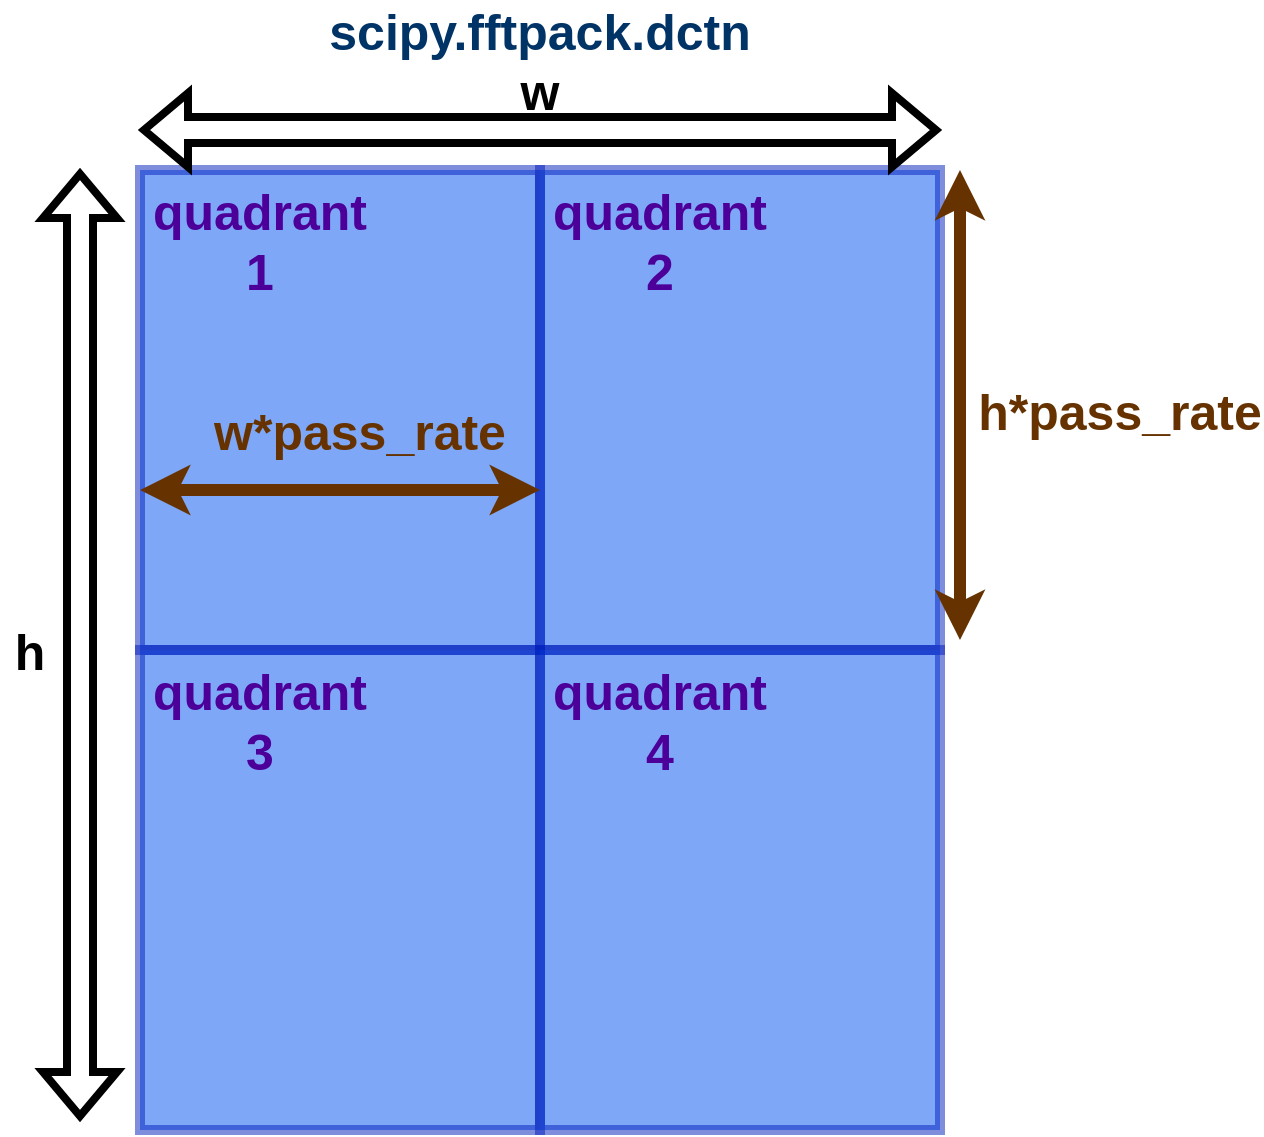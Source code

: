 <mxfile version="24.7.12">
  <diagram name="第 1 页" id="qiSRcWJFCNiIEZGMFFEE">
    <mxGraphModel dx="1434" dy="780" grid="1" gridSize="10" guides="1" tooltips="1" connect="1" arrows="1" fold="1" page="1" pageScale="1" pageWidth="827" pageHeight="1169" math="0" shadow="0">
      <root>
        <mxCell id="0" />
        <mxCell id="1" parent="0" />
        <mxCell id="kRwWgk1dzEiwsxOXkmfC-1" value="" style="rounded=0;whiteSpace=wrap;html=1;fillColor=#0050ef;strokeColor=#001DBC;fontColor=#ffffff;opacity=50;strokeWidth=5;" parent="1" vertex="1">
          <mxGeometry x="160" y="105" width="200" height="240" as="geometry" />
        </mxCell>
        <mxCell id="kRwWgk1dzEiwsxOXkmfC-2" value="" style="rounded=0;whiteSpace=wrap;html=1;fillColor=#0050ef;strokeColor=#001DBC;fontColor=#ffffff;opacity=50;strokeWidth=5;" parent="1" vertex="1">
          <mxGeometry x="360" y="105" width="200" height="240" as="geometry" />
        </mxCell>
        <mxCell id="kRwWgk1dzEiwsxOXkmfC-3" value="" style="rounded=0;whiteSpace=wrap;html=1;fillColor=#0050ef;strokeColor=#001DBC;fontColor=#ffffff;opacity=50;strokeWidth=5;" parent="1" vertex="1">
          <mxGeometry x="160" y="345" width="200" height="240" as="geometry" />
        </mxCell>
        <mxCell id="kRwWgk1dzEiwsxOXkmfC-4" value="" style="rounded=0;whiteSpace=wrap;html=1;fillColor=#0050ef;strokeColor=#001DBC;fontColor=#ffffff;opacity=50;strokeWidth=5;" parent="1" vertex="1">
          <mxGeometry x="360" y="345" width="200" height="240" as="geometry" />
        </mxCell>
        <mxCell id="StM3xn72SZKsdbeQE45I-1" value="scipy.fftpack.dctn" style="text;strokeColor=none;align=center;fillColor=none;html=1;verticalAlign=middle;whiteSpace=wrap;rounded=0;fontSize=25;fontStyle=1;fontColor=#003366;" vertex="1" parent="1">
          <mxGeometry x="230" y="20" width="260" height="30" as="geometry" />
        </mxCell>
        <mxCell id="StM3xn72SZKsdbeQE45I-2" value="quadrant&lt;div&gt;1&lt;/div&gt;" style="text;strokeColor=none;align=center;fillColor=none;html=1;verticalAlign=middle;whiteSpace=wrap;rounded=0;fontSize=25;fontStyle=1;fontColor=#4C0099;" vertex="1" parent="1">
          <mxGeometry x="150" y="125" width="140" height="30" as="geometry" />
        </mxCell>
        <mxCell id="StM3xn72SZKsdbeQE45I-3" value="quadrant&lt;div&gt;2&lt;/div&gt;" style="text;strokeColor=none;align=center;fillColor=none;html=1;verticalAlign=middle;whiteSpace=wrap;rounded=0;fontSize=25;fontStyle=1;fontColor=#4C0099;" vertex="1" parent="1">
          <mxGeometry x="350" y="125" width="140" height="30" as="geometry" />
        </mxCell>
        <mxCell id="StM3xn72SZKsdbeQE45I-4" value="quadrant&lt;div&gt;3&lt;/div&gt;" style="text;strokeColor=none;align=center;fillColor=none;html=1;verticalAlign=middle;whiteSpace=wrap;rounded=0;fontSize=25;fontStyle=1;fontColor=#4C0099;" vertex="1" parent="1">
          <mxGeometry x="150" y="365" width="140" height="30" as="geometry" />
        </mxCell>
        <mxCell id="StM3xn72SZKsdbeQE45I-5" value="quadrant&lt;div&gt;4&lt;/div&gt;" style="text;strokeColor=none;align=center;fillColor=none;html=1;verticalAlign=middle;whiteSpace=wrap;rounded=0;fontSize=25;fontStyle=1;fontColor=#4C0099;" vertex="1" parent="1">
          <mxGeometry x="350" y="365" width="140" height="30" as="geometry" />
        </mxCell>
        <mxCell id="StM3xn72SZKsdbeQE45I-6" value="" style="endArrow=classic;startArrow=classic;html=1;rounded=0;fontSize=18;strokeWidth=6;strokeColor=#663300;" edge="1" parent="1">
          <mxGeometry width="50" height="50" relative="1" as="geometry">
            <mxPoint x="160" y="265" as="sourcePoint" />
            <mxPoint x="360" y="265" as="targetPoint" />
          </mxGeometry>
        </mxCell>
        <mxCell id="StM3xn72SZKsdbeQE45I-7" value="" style="shape=flexArrow;endArrow=classic;startArrow=classic;html=1;rounded=0;strokeWidth=4;" edge="1" parent="1">
          <mxGeometry width="100" height="100" relative="1" as="geometry">
            <mxPoint x="160" y="85" as="sourcePoint" />
            <mxPoint x="560" y="85" as="targetPoint" />
          </mxGeometry>
        </mxCell>
        <mxCell id="StM3xn72SZKsdbeQE45I-8" value="" style="shape=flexArrow;endArrow=classic;startArrow=classic;html=1;rounded=0;strokeWidth=4;" edge="1" parent="1">
          <mxGeometry width="100" height="100" relative="1" as="geometry">
            <mxPoint x="130" y="105" as="sourcePoint" />
            <mxPoint x="130" y="580" as="targetPoint" />
          </mxGeometry>
        </mxCell>
        <mxCell id="StM3xn72SZKsdbeQE45I-9" value="w" style="text;strokeColor=none;align=center;fillColor=none;html=1;verticalAlign=middle;whiteSpace=wrap;rounded=0;fontSize=25;fontStyle=1;fontColor=#000000;" vertex="1" parent="1">
          <mxGeometry x="345" y="50" width="30" height="30" as="geometry" />
        </mxCell>
        <mxCell id="StM3xn72SZKsdbeQE45I-10" value="h" style="text;strokeColor=none;align=center;fillColor=none;html=1;verticalAlign=middle;whiteSpace=wrap;rounded=0;fontSize=25;fontStyle=1;fontColor=#000000;" vertex="1" parent="1">
          <mxGeometry x="90" y="330" width="30" height="30" as="geometry" />
        </mxCell>
        <mxCell id="StM3xn72SZKsdbeQE45I-11" value="w*pass_rate" style="text;strokeColor=none;align=center;fillColor=none;html=1;verticalAlign=middle;whiteSpace=wrap;rounded=0;fontSize=25;fontStyle=1;fontColor=#663300;" vertex="1" parent="1">
          <mxGeometry x="210" y="220" width="120" height="30" as="geometry" />
        </mxCell>
        <mxCell id="StM3xn72SZKsdbeQE45I-13" value="" style="endArrow=classic;startArrow=classic;html=1;rounded=0;fontSize=18;strokeWidth=6;strokeColor=#663300;" edge="1" parent="1">
          <mxGeometry width="50" height="50" relative="1" as="geometry">
            <mxPoint x="570" y="105" as="sourcePoint" />
            <mxPoint x="570" y="340" as="targetPoint" />
          </mxGeometry>
        </mxCell>
        <mxCell id="StM3xn72SZKsdbeQE45I-14" value="h*pass_rate" style="text;strokeColor=none;align=center;fillColor=none;html=1;verticalAlign=middle;whiteSpace=wrap;rounded=0;fontSize=25;fontStyle=1;fontColor=#663300;" vertex="1" parent="1">
          <mxGeometry x="590" y="210" width="120" height="30" as="geometry" />
        </mxCell>
      </root>
    </mxGraphModel>
  </diagram>
</mxfile>
